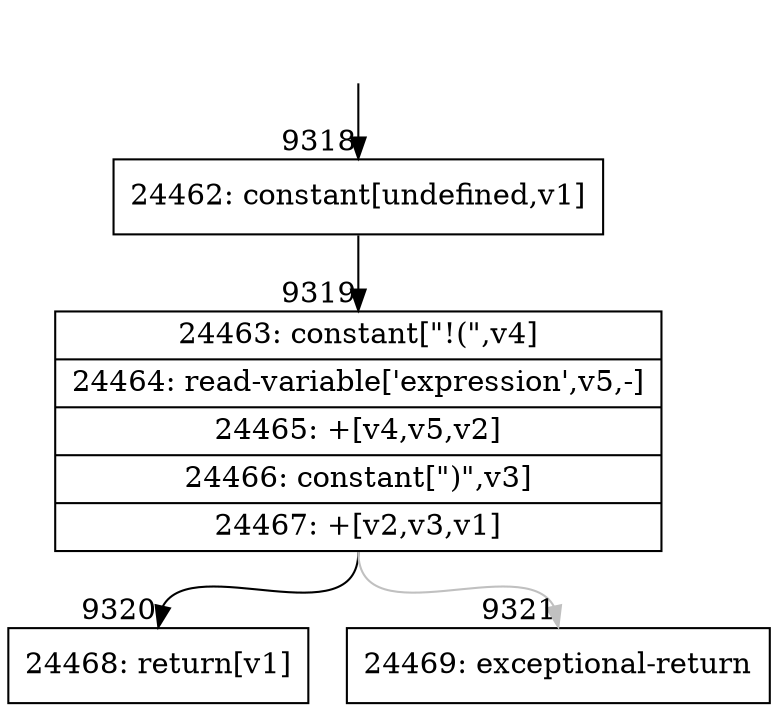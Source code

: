 digraph {
rankdir="TD"
BB_entry677[shape=none,label=""];
BB_entry677 -> BB9318 [tailport=s, headport=n, headlabel="    9318"]
BB9318 [shape=record label="{24462: constant[undefined,v1]}" ] 
BB9318 -> BB9319 [tailport=s, headport=n, headlabel="      9319"]
BB9319 [shape=record label="{24463: constant[\"!(\",v4]|24464: read-variable['expression',v5,-]|24465: +[v4,v5,v2]|24466: constant[\")\",v3]|24467: +[v2,v3,v1]}" ] 
BB9319 -> BB9320 [tailport=s, headport=n, headlabel="      9320"]
BB9319 -> BB9321 [tailport=s, headport=n, color=gray, headlabel="      9321"]
BB9320 [shape=record label="{24468: return[v1]}" ] 
BB9321 [shape=record label="{24469: exceptional-return}" ] 
//#$~ 13478
}

